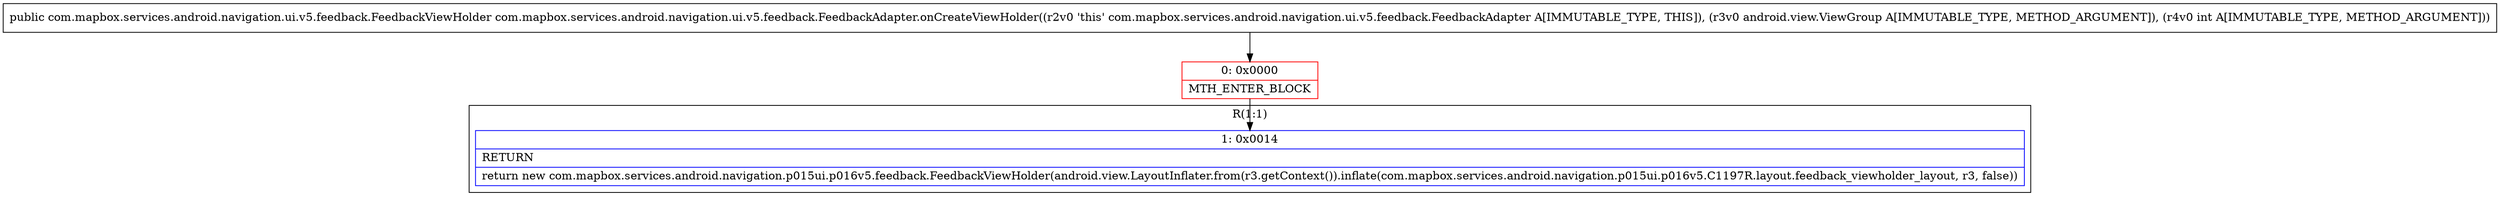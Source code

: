 digraph "CFG forcom.mapbox.services.android.navigation.ui.v5.feedback.FeedbackAdapter.onCreateViewHolder(Landroid\/view\/ViewGroup;I)Lcom\/mapbox\/services\/android\/navigation\/ui\/v5\/feedback\/FeedbackViewHolder;" {
subgraph cluster_Region_1158114900 {
label = "R(1:1)";
node [shape=record,color=blue];
Node_1 [shape=record,label="{1\:\ 0x0014|RETURN\l|return new com.mapbox.services.android.navigation.p015ui.p016v5.feedback.FeedbackViewHolder(android.view.LayoutInflater.from(r3.getContext()).inflate(com.mapbox.services.android.navigation.p015ui.p016v5.C1197R.layout.feedback_viewholder_layout, r3, false))\l}"];
}
Node_0 [shape=record,color=red,label="{0\:\ 0x0000|MTH_ENTER_BLOCK\l}"];
MethodNode[shape=record,label="{public com.mapbox.services.android.navigation.ui.v5.feedback.FeedbackViewHolder com.mapbox.services.android.navigation.ui.v5.feedback.FeedbackAdapter.onCreateViewHolder((r2v0 'this' com.mapbox.services.android.navigation.ui.v5.feedback.FeedbackAdapter A[IMMUTABLE_TYPE, THIS]), (r3v0 android.view.ViewGroup A[IMMUTABLE_TYPE, METHOD_ARGUMENT]), (r4v0 int A[IMMUTABLE_TYPE, METHOD_ARGUMENT])) }"];
MethodNode -> Node_0;
Node_0 -> Node_1;
}

